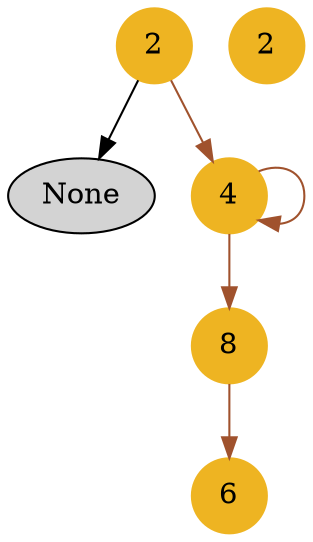 strict digraph {
	node [label="\N"];
	1	 [color=goldenrod2,
		label=2,
		shape=circle,
		style=filled];
	6	 [label=None,
		style=filled];
	1 -> 6	 [style=filled];
	2	 [color=goldenrod2,
		label=4,
		shape=circle,
		style=filled];
	1 -> 2	 [color=sienna,
		style=filled];
	3	 [color=goldenrod2,
		label=8,
		shape=circle,
		style=filled];
	2 -> 3	 [color=sienna,
		style=filled];
	2 -> 2	 [color=sienna,
		style=filled];
	5	 [color=goldenrod2,
		label=6,
		shape=circle,
		style=filled];
	3 -> 5	 [color=sienna,
		style=filled];
	4	 [color=goldenrod2,
		label=2,
		shape=circle,
		style=filled];
}
